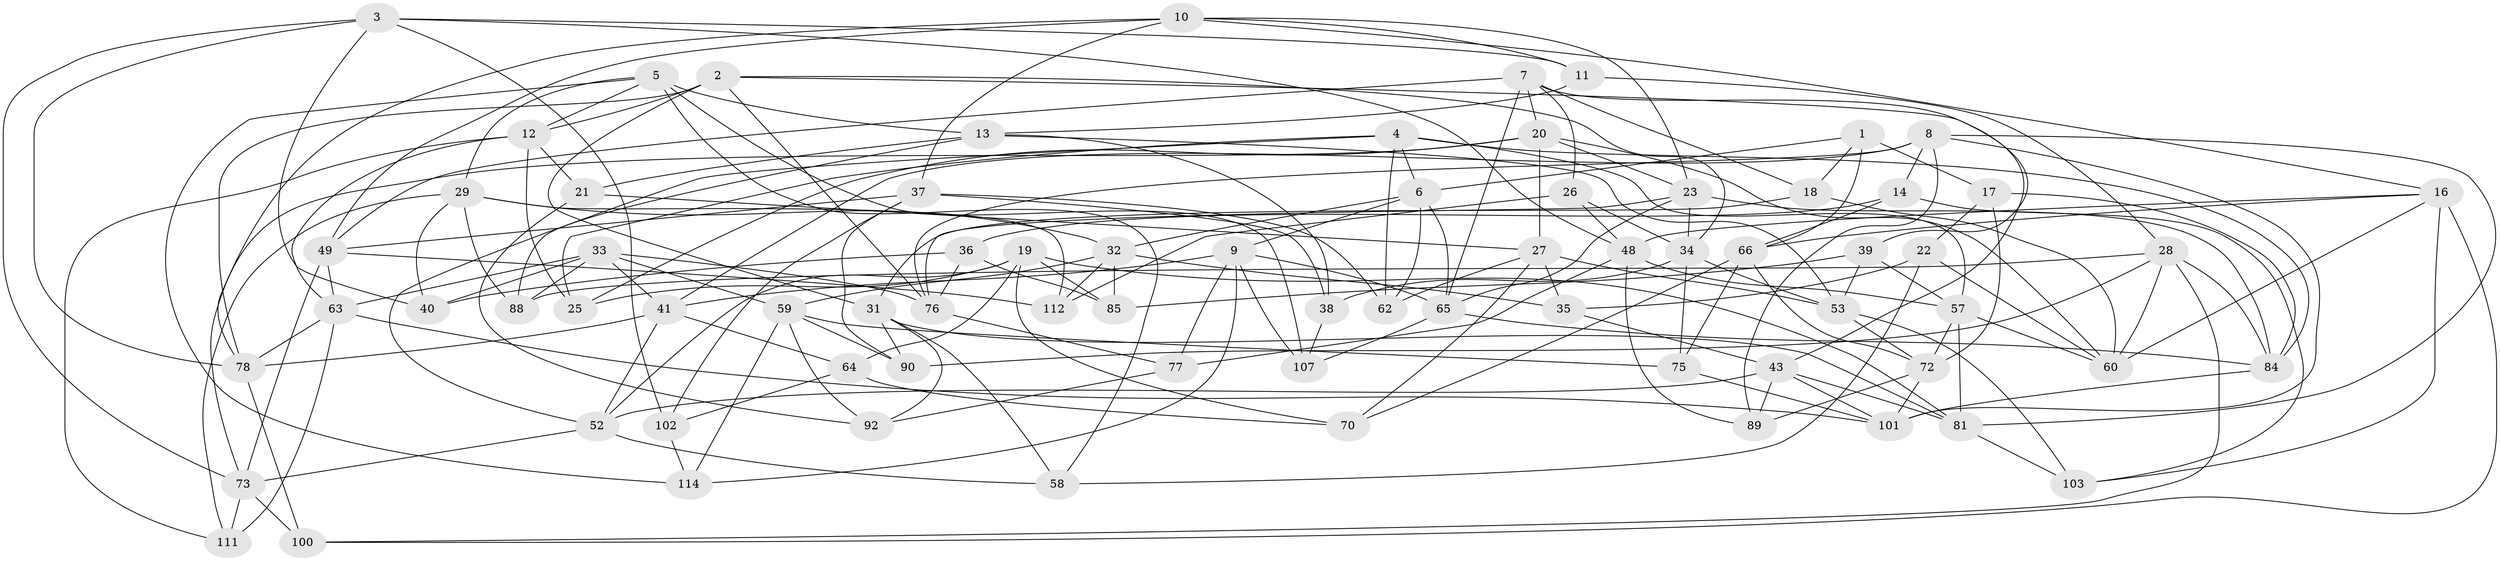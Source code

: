 // original degree distribution, {4: 1.0}
// Generated by graph-tools (version 1.1) at 2025/42/03/06/25 10:42:23]
// undirected, 74 vertices, 190 edges
graph export_dot {
graph [start="1"]
  node [color=gray90,style=filled];
  1 [super="+56"];
  2 [super="+30"];
  3 [super="+83"];
  4 [super="+110"];
  5 [super="+50"];
  6 [super="+67"];
  7 [super="+15"];
  8 [super="+86"];
  9 [super="+68"];
  10 [super="+24"];
  11;
  12 [super="+44"];
  13 [super="+93"];
  14;
  16 [super="+79"];
  17 [super="+46"];
  18;
  19 [super="+113"];
  20 [super="+71"];
  21;
  22;
  23 [super="+47"];
  25;
  26;
  27 [super="+105"];
  28 [super="+87"];
  29 [super="+95"];
  31 [super="+42"];
  32 [super="+91"];
  33 [super="+97"];
  34 [super="+108"];
  35;
  36;
  37 [super="+61"];
  38;
  39;
  40;
  41 [super="+45"];
  43 [super="+94"];
  48 [super="+74"];
  49 [super="+51"];
  52 [super="+54"];
  53 [super="+55"];
  57 [super="+69"];
  58;
  59 [super="+98"];
  60 [super="+80"];
  62;
  63 [super="+106"];
  64;
  65 [super="+109"];
  66 [super="+117"];
  70;
  72 [super="+99"];
  73 [super="+104"];
  75;
  76 [super="+116"];
  77;
  78 [super="+96"];
  81 [super="+82"];
  84 [super="+115"];
  85;
  88;
  89;
  90;
  92;
  100;
  101 [super="+118"];
  102;
  103;
  107;
  111;
  112;
  114;
  1 -- 17 [weight=3];
  1 -- 6;
  1 -- 18;
  1 -- 66;
  2 -- 76;
  2 -- 34;
  2 -- 12;
  2 -- 43;
  2 -- 31;
  2 -- 78;
  3 -- 102;
  3 -- 78;
  3 -- 40;
  3 -- 48;
  3 -- 73;
  3 -- 11;
  4 -- 25;
  4 -- 57;
  4 -- 52;
  4 -- 62;
  4 -- 84;
  4 -- 6;
  5 -- 29;
  5 -- 107;
  5 -- 12;
  5 -- 114;
  5 -- 58;
  5 -- 13;
  6 -- 62;
  6 -- 65;
  6 -- 32;
  6 -- 9;
  7 -- 39;
  7 -- 65;
  7 -- 20;
  7 -- 49;
  7 -- 18;
  7 -- 26;
  8 -- 81;
  8 -- 14;
  8 -- 41;
  8 -- 89;
  8 -- 76;
  8 -- 101;
  9 -- 107;
  9 -- 114;
  9 -- 65;
  9 -- 77;
  9 -- 41;
  10 -- 16;
  10 -- 11;
  10 -- 37;
  10 -- 49;
  10 -- 78;
  10 -- 23;
  11 -- 28;
  11 -- 13;
  12 -- 25;
  12 -- 21;
  12 -- 111;
  12 -- 63;
  13 -- 88;
  13 -- 21;
  13 -- 38;
  13 -- 53;
  14 -- 103;
  14 -- 36;
  14 -- 66;
  16 -- 100;
  16 -- 60;
  16 -- 103;
  16 -- 66;
  16 -- 48;
  17 -- 22;
  17 -- 72;
  17 -- 84;
  18 -- 60;
  18 -- 31;
  19 -- 70;
  19 -- 25;
  19 -- 64;
  19 -- 52;
  19 -- 85;
  19 -- 81;
  20 -- 23;
  20 -- 27;
  20 -- 73;
  20 -- 25;
  20 -- 60;
  21 -- 92;
  21 -- 27;
  22 -- 35;
  22 -- 58;
  22 -- 60;
  23 -- 76;
  23 -- 84;
  23 -- 65;
  23 -- 34;
  26 -- 112;
  26 -- 34;
  26 -- 48;
  27 -- 70;
  27 -- 35;
  27 -- 62;
  27 -- 53;
  28 -- 88;
  28 -- 90;
  28 -- 100;
  28 -- 60;
  28 -- 84;
  29 -- 40;
  29 -- 112;
  29 -- 88;
  29 -- 111;
  29 -- 32;
  31 -- 58;
  31 -- 81;
  31 -- 90;
  31 -- 92;
  32 -- 85;
  32 -- 59;
  32 -- 35;
  32 -- 112;
  33 -- 59;
  33 -- 88;
  33 -- 40;
  33 -- 76;
  33 -- 41;
  33 -- 63;
  34 -- 75;
  34 -- 53;
  34 -- 38;
  35 -- 43;
  36 -- 85;
  36 -- 40;
  36 -- 76;
  37 -- 102;
  37 -- 62;
  37 -- 49;
  37 -- 90;
  37 -- 38;
  38 -- 107;
  39 -- 57;
  39 -- 85;
  39 -- 53;
  41 -- 78;
  41 -- 64;
  41 -- 52;
  43 -- 101;
  43 -- 89;
  43 -- 52;
  43 -- 81;
  48 -- 57;
  48 -- 89;
  48 -- 77;
  49 -- 112;
  49 -- 63;
  49 -- 73;
  52 -- 58;
  52 -- 73;
  53 -- 103;
  53 -- 72;
  57 -- 81;
  57 -- 72;
  57 -- 60;
  59 -- 114;
  59 -- 92;
  59 -- 75;
  59 -- 90;
  63 -- 111;
  63 -- 101;
  63 -- 78;
  64 -- 70;
  64 -- 102;
  65 -- 107;
  65 -- 84;
  66 -- 75;
  66 -- 70;
  66 -- 72;
  72 -- 89;
  72 -- 101;
  73 -- 111;
  73 -- 100;
  75 -- 101;
  76 -- 77;
  77 -- 92;
  78 -- 100;
  81 -- 103;
  84 -- 101;
  102 -- 114;
}
